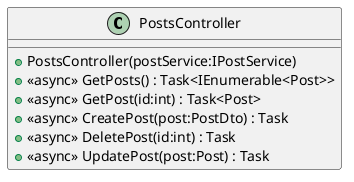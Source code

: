 @startuml
class PostsController {
    + PostsController(postService:IPostService)
    + <<async>> GetPosts() : Task<IEnumerable<Post>>
    + <<async>> GetPost(id:int) : Task<Post>
    + <<async>> CreatePost(post:PostDto) : Task
    + <<async>> DeletePost(id:int) : Task
    + <<async>> UpdatePost(post:Post) : Task
}
@enduml
